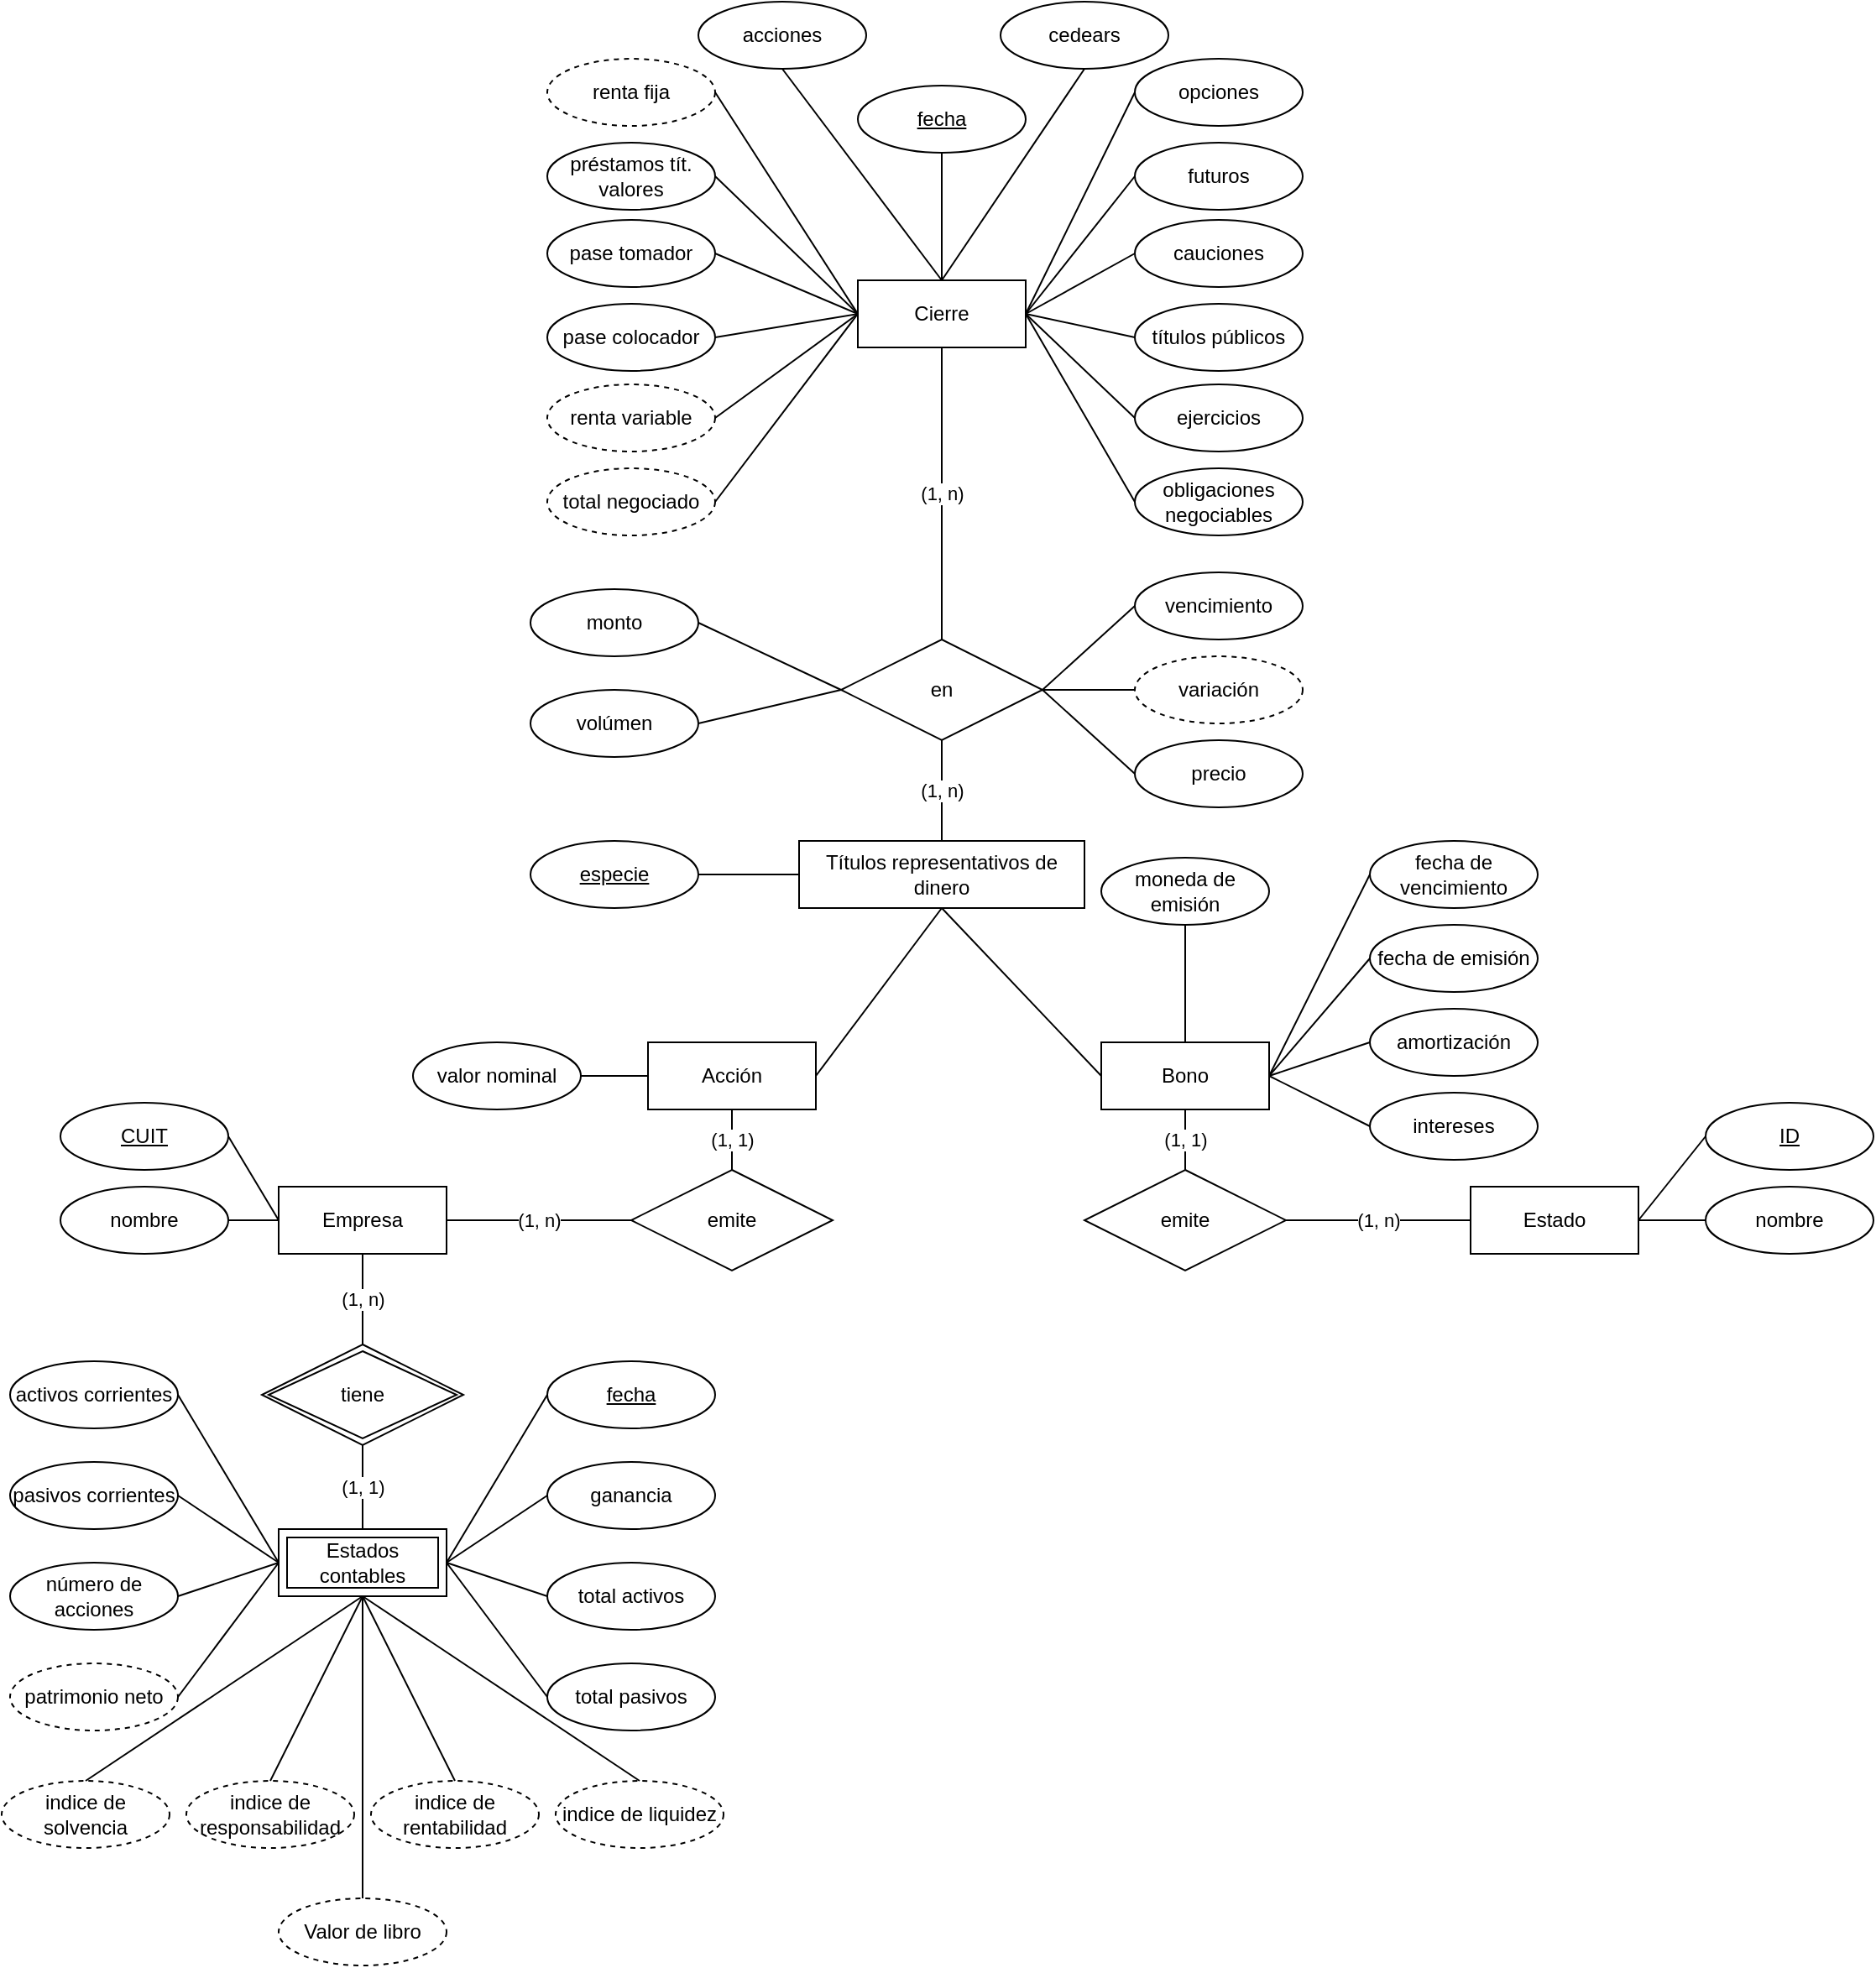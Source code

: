 <mxfile version="20.4.2" type="device"><diagram id="zW0qDsnem7Zq4be_vtgn" name="Page-1"><mxGraphModel dx="1958" dy="1552" grid="1" gridSize="10" guides="1" tooltips="1" connect="1" arrows="1" fold="1" page="1" pageScale="1" pageWidth="850" pageHeight="1100" math="0" shadow="0"><root><mxCell id="0"/><mxCell id="1" parent="0"/><mxCell id="LDdea04wZmuY3VKGMboM-1" value="Empresa" style="whiteSpace=wrap;html=1;align=center;" parent="1" vertex="1"><mxGeometry x="30" y="676" width="100" height="40" as="geometry"/></mxCell><mxCell id="LDdea04wZmuY3VKGMboM-2" value="Estado" style="whiteSpace=wrap;html=1;align=center;" parent="1" vertex="1"><mxGeometry x="740" y="676" width="100" height="40" as="geometry"/></mxCell><mxCell id="LDdea04wZmuY3VKGMboM-3" value="Bono" style="whiteSpace=wrap;html=1;align=center;" parent="1" vertex="1"><mxGeometry x="520" y="590" width="100" height="40" as="geometry"/></mxCell><mxCell id="LDdea04wZmuY3VKGMboM-5" value="Acción" style="whiteSpace=wrap;html=1;align=center;" parent="1" vertex="1"><mxGeometry x="250" y="590" width="100" height="40" as="geometry"/></mxCell><mxCell id="LDdea04wZmuY3VKGMboM-6" value="Títulos representativos de dinero" style="whiteSpace=wrap;html=1;align=center;" parent="1" vertex="1"><mxGeometry x="340" y="470" width="170" height="40" as="geometry"/></mxCell><mxCell id="LDdea04wZmuY3VKGMboM-8" value="" style="endArrow=none;html=1;rounded=0;entryX=0;entryY=0.5;entryDx=0;entryDy=0;exitX=0.5;exitY=1;exitDx=0;exitDy=0;" parent="1" source="LDdea04wZmuY3VKGMboM-6" target="LDdea04wZmuY3VKGMboM-3" edge="1"><mxGeometry relative="1" as="geometry"><mxPoint x="470" y="388" as="sourcePoint"/><mxPoint x="630" y="388" as="targetPoint"/></mxGeometry></mxCell><mxCell id="LDdea04wZmuY3VKGMboM-10" value="" style="endArrow=none;html=1;rounded=0;entryX=0.5;entryY=1;entryDx=0;entryDy=0;exitX=1;exitY=0.5;exitDx=0;exitDy=0;" parent="1" source="LDdea04wZmuY3VKGMboM-5" target="LDdea04wZmuY3VKGMboM-6" edge="1"><mxGeometry relative="1" as="geometry"><mxPoint x="340" y="538" as="sourcePoint"/><mxPoint x="500" y="538" as="targetPoint"/></mxGeometry></mxCell><mxCell id="LDdea04wZmuY3VKGMboM-11" value="emite" style="shape=rhombus;perimeter=rhombusPerimeter;whiteSpace=wrap;html=1;align=center;" parent="1" vertex="1"><mxGeometry x="240" y="666" width="120" height="60" as="geometry"/></mxCell><mxCell id="LDdea04wZmuY3VKGMboM-12" value="emite" style="shape=rhombus;perimeter=rhombusPerimeter;whiteSpace=wrap;html=1;align=center;" parent="1" vertex="1"><mxGeometry x="510" y="666" width="120" height="60" as="geometry"/></mxCell><mxCell id="LDdea04wZmuY3VKGMboM-13" value="(1, n)" style="endArrow=none;html=1;rounded=0;entryX=1;entryY=0.5;entryDx=0;entryDy=0;exitX=0;exitY=0.5;exitDx=0;exitDy=0;" parent="1" source="LDdea04wZmuY3VKGMboM-11" target="LDdea04wZmuY3VKGMboM-1" edge="1"><mxGeometry relative="1" as="geometry"><mxPoint x="240" y="690" as="sourcePoint"/><mxPoint x="420" y="770" as="targetPoint"/></mxGeometry></mxCell><mxCell id="LDdea04wZmuY3VKGMboM-14" value="(1, 1)" style="endArrow=none;html=1;rounded=0;entryX=0.5;entryY=1;entryDx=0;entryDy=0;exitX=0.5;exitY=0;exitDx=0;exitDy=0;" parent="1" source="LDdea04wZmuY3VKGMboM-11" target="LDdea04wZmuY3VKGMboM-5" edge="1"><mxGeometry relative="1" as="geometry"><mxPoint x="350" y="770" as="sourcePoint"/><mxPoint x="510" y="770" as="targetPoint"/></mxGeometry></mxCell><mxCell id="LDdea04wZmuY3VKGMboM-15" value="(1, 1)" style="endArrow=none;html=1;rounded=0;entryX=0.5;entryY=1;entryDx=0;entryDy=0;exitX=0.5;exitY=0;exitDx=0;exitDy=0;" parent="1" source="LDdea04wZmuY3VKGMboM-12" target="LDdea04wZmuY3VKGMboM-3" edge="1"><mxGeometry relative="1" as="geometry"><mxPoint x="490" y="770" as="sourcePoint"/><mxPoint x="650" y="770" as="targetPoint"/></mxGeometry></mxCell><mxCell id="LDdea04wZmuY3VKGMboM-16" value="(1, n)" style="endArrow=none;html=1;rounded=0;entryX=0;entryY=0.5;entryDx=0;entryDy=0;exitX=1;exitY=0.5;exitDx=0;exitDy=0;" parent="1" source="LDdea04wZmuY3VKGMboM-12" target="LDdea04wZmuY3VKGMboM-2" edge="1"><mxGeometry relative="1" as="geometry"><mxPoint x="640" y="770" as="sourcePoint"/><mxPoint x="800" y="770" as="targetPoint"/></mxGeometry></mxCell><mxCell id="LDdea04wZmuY3VKGMboM-20" value="Cierre" style="whiteSpace=wrap;html=1;align=center;" parent="1" vertex="1"><mxGeometry x="375" y="136" width="100" height="40" as="geometry"/></mxCell><mxCell id="LDdea04wZmuY3VKGMboM-24" value="en" style="shape=rhombus;perimeter=rhombusPerimeter;whiteSpace=wrap;html=1;align=center;" parent="1" vertex="1"><mxGeometry x="365" y="350" width="120" height="60" as="geometry"/></mxCell><mxCell id="LDdea04wZmuY3VKGMboM-26" value="(1, n)" style="endArrow=none;html=1;rounded=0;entryX=0.5;entryY=1;entryDx=0;entryDy=0;exitX=0.5;exitY=0;exitDx=0;exitDy=0;" parent="1" source="LDdea04wZmuY3VKGMboM-6" target="LDdea04wZmuY3VKGMboM-24" edge="1"><mxGeometry relative="1" as="geometry"><mxPoint x="470" y="408" as="sourcePoint"/><mxPoint x="630" y="408" as="targetPoint"/></mxGeometry></mxCell><mxCell id="LDdea04wZmuY3VKGMboM-27" value="(1, n)" style="endArrow=none;html=1;rounded=0;exitX=0.5;exitY=0;exitDx=0;exitDy=0;entryX=0.5;entryY=1;entryDx=0;entryDy=0;" parent="1" source="LDdea04wZmuY3VKGMboM-24" target="LDdea04wZmuY3VKGMboM-20" edge="1"><mxGeometry relative="1" as="geometry"><mxPoint x="430" y="318" as="sourcePoint"/><mxPoint x="420" y="268" as="targetPoint"/></mxGeometry></mxCell><mxCell id="fldBk8FupS3sO5SlmfIX-1" value="total negociado" style="ellipse;whiteSpace=wrap;html=1;align=center;dashed=1;" parent="1" vertex="1"><mxGeometry x="190" y="248" width="100" height="40" as="geometry"/></mxCell><mxCell id="fldBk8FupS3sO5SlmfIX-2" value="acciones" style="ellipse;whiteSpace=wrap;html=1;align=center;" parent="1" vertex="1"><mxGeometry x="280" y="-30" width="100" height="40" as="geometry"/></mxCell><mxCell id="fldBk8FupS3sO5SlmfIX-4" value="cedears" style="ellipse;whiteSpace=wrap;html=1;align=center;" parent="1" vertex="1"><mxGeometry x="460" y="-30" width="100" height="40" as="geometry"/></mxCell><mxCell id="fldBk8FupS3sO5SlmfIX-5" value="ejercicios" style="ellipse;whiteSpace=wrap;html=1;align=center;" parent="1" vertex="1"><mxGeometry x="540" y="198" width="100" height="40" as="geometry"/></mxCell><mxCell id="fldBk8FupS3sO5SlmfIX-6" value="renta variable" style="ellipse;whiteSpace=wrap;html=1;align=center;dashed=1;" parent="1" vertex="1"><mxGeometry x="190" y="198" width="100" height="40" as="geometry"/></mxCell><mxCell id="fldBk8FupS3sO5SlmfIX-7" value="renta fija" style="ellipse;whiteSpace=wrap;html=1;align=center;dashed=1;" parent="1" vertex="1"><mxGeometry x="190" y="4" width="100" height="40" as="geometry"/></mxCell><mxCell id="fldBk8FupS3sO5SlmfIX-8" value="obligaciones negociables" style="ellipse;whiteSpace=wrap;html=1;align=center;" parent="1" vertex="1"><mxGeometry x="540" y="248" width="100" height="40" as="geometry"/></mxCell><mxCell id="fldBk8FupS3sO5SlmfIX-9" value="títulos públicos" style="ellipse;whiteSpace=wrap;html=1;align=center;" parent="1" vertex="1"><mxGeometry x="540" y="150" width="100" height="40" as="geometry"/></mxCell><mxCell id="fldBk8FupS3sO5SlmfIX-10" value="futuros" style="ellipse;whiteSpace=wrap;html=1;align=center;" parent="1" vertex="1"><mxGeometry x="540" y="54" width="100" height="40" as="geometry"/></mxCell><mxCell id="fldBk8FupS3sO5SlmfIX-11" value="cauciones" style="ellipse;whiteSpace=wrap;html=1;align=center;" parent="1" vertex="1"><mxGeometry x="540" y="100" width="100" height="40" as="geometry"/></mxCell><mxCell id="fldBk8FupS3sO5SlmfIX-12" value="opciones" style="ellipse;whiteSpace=wrap;html=1;align=center;" parent="1" vertex="1"><mxGeometry x="540" y="4" width="100" height="40" as="geometry"/></mxCell><mxCell id="fldBk8FupS3sO5SlmfIX-13" value="préstamos tít. valores" style="ellipse;whiteSpace=wrap;html=1;align=center;" parent="1" vertex="1"><mxGeometry x="190" y="54" width="100" height="40" as="geometry"/></mxCell><mxCell id="fldBk8FupS3sO5SlmfIX-14" value="pase tomador" style="ellipse;whiteSpace=wrap;html=1;align=center;" parent="1" vertex="1"><mxGeometry x="190" y="100" width="100" height="40" as="geometry"/></mxCell><mxCell id="fldBk8FupS3sO5SlmfIX-16" value="pase colocador" style="ellipse;whiteSpace=wrap;html=1;align=center;" parent="1" vertex="1"><mxGeometry x="190" y="150" width="100" height="40" as="geometry"/></mxCell><mxCell id="fldBk8FupS3sO5SlmfIX-18" value="" style="endArrow=none;html=1;rounded=0;entryX=0;entryY=0.5;entryDx=0;entryDy=0;exitX=1;exitY=0.5;exitDx=0;exitDy=0;" parent="1" source="LDdea04wZmuY3VKGMboM-20" target="fldBk8FupS3sO5SlmfIX-9" edge="1"><mxGeometry relative="1" as="geometry"><mxPoint x="340" y="284" as="sourcePoint"/><mxPoint x="500" y="284" as="targetPoint"/></mxGeometry></mxCell><mxCell id="fldBk8FupS3sO5SlmfIX-19" value="" style="endArrow=none;html=1;rounded=0;exitX=1;exitY=0.5;exitDx=0;exitDy=0;entryX=0;entryY=0.5;entryDx=0;entryDy=0;" parent="1" source="LDdea04wZmuY3VKGMboM-20" target="fldBk8FupS3sO5SlmfIX-11" edge="1"><mxGeometry relative="1" as="geometry"><mxPoint x="480" y="234" as="sourcePoint"/><mxPoint x="640" y="234" as="targetPoint"/></mxGeometry></mxCell><mxCell id="fldBk8FupS3sO5SlmfIX-20" value="" style="endArrow=none;html=1;rounded=0;entryX=0;entryY=0.5;entryDx=0;entryDy=0;exitX=1;exitY=0.5;exitDx=0;exitDy=0;" parent="1" source="LDdea04wZmuY3VKGMboM-20" target="fldBk8FupS3sO5SlmfIX-10" edge="1"><mxGeometry relative="1" as="geometry"><mxPoint x="340" y="284" as="sourcePoint"/><mxPoint x="500" y="284" as="targetPoint"/></mxGeometry></mxCell><mxCell id="fldBk8FupS3sO5SlmfIX-21" value="" style="endArrow=none;html=1;rounded=0;entryX=0;entryY=0.5;entryDx=0;entryDy=0;exitX=1;exitY=0.5;exitDx=0;exitDy=0;" parent="1" source="LDdea04wZmuY3VKGMboM-20" target="fldBk8FupS3sO5SlmfIX-8" edge="1"><mxGeometry relative="1" as="geometry"><mxPoint x="340" y="284" as="sourcePoint"/><mxPoint x="500" y="284" as="targetPoint"/></mxGeometry></mxCell><mxCell id="fldBk8FupS3sO5SlmfIX-22" value="" style="endArrow=none;html=1;rounded=0;entryX=0.5;entryY=1;entryDx=0;entryDy=0;exitX=0.5;exitY=0;exitDx=0;exitDy=0;" parent="1" source="LDdea04wZmuY3VKGMboM-20" target="fldBk8FupS3sO5SlmfIX-4" edge="1"><mxGeometry relative="1" as="geometry"><mxPoint x="340" y="284" as="sourcePoint"/><mxPoint x="500" y="284" as="targetPoint"/></mxGeometry></mxCell><mxCell id="fldBk8FupS3sO5SlmfIX-25" value="" style="endArrow=none;html=1;rounded=0;entryX=0.5;entryY=0;entryDx=0;entryDy=0;exitX=0.5;exitY=1;exitDx=0;exitDy=0;" parent="1" source="fldBk8FupS3sO5SlmfIX-2" target="LDdea04wZmuY3VKGMboM-20" edge="1"><mxGeometry relative="1" as="geometry"><mxPoint x="340" y="284" as="sourcePoint"/><mxPoint x="500" y="284" as="targetPoint"/></mxGeometry></mxCell><mxCell id="fldBk8FupS3sO5SlmfIX-26" value="" style="endArrow=none;html=1;rounded=0;entryX=0;entryY=0.5;entryDx=0;entryDy=0;exitX=1;exitY=0.5;exitDx=0;exitDy=0;" parent="1" source="LDdea04wZmuY3VKGMboM-20" target="fldBk8FupS3sO5SlmfIX-12" edge="1"><mxGeometry relative="1" as="geometry"><mxPoint x="320" y="250" as="sourcePoint"/><mxPoint x="480" y="250" as="targetPoint"/></mxGeometry></mxCell><mxCell id="fldBk8FupS3sO5SlmfIX-27" value="" style="endArrow=none;html=1;rounded=0;entryX=0;entryY=0.5;entryDx=0;entryDy=0;exitX=1;exitY=0.5;exitDx=0;exitDy=0;" parent="1" source="LDdea04wZmuY3VKGMboM-20" target="fldBk8FupS3sO5SlmfIX-5" edge="1"><mxGeometry relative="1" as="geometry"><mxPoint x="320" y="250" as="sourcePoint"/><mxPoint x="480" y="250" as="targetPoint"/></mxGeometry></mxCell><mxCell id="fldBk8FupS3sO5SlmfIX-28" value="" style="endArrow=none;html=1;rounded=0;exitX=1;exitY=0.5;exitDx=0;exitDy=0;entryX=0;entryY=0.5;entryDx=0;entryDy=0;" parent="1" source="fldBk8FupS3sO5SlmfIX-1" target="LDdea04wZmuY3VKGMboM-20" edge="1"><mxGeometry relative="1" as="geometry"><mxPoint x="320" y="250" as="sourcePoint"/><mxPoint x="480" y="250" as="targetPoint"/></mxGeometry></mxCell><mxCell id="fldBk8FupS3sO5SlmfIX-29" value="" style="endArrow=none;html=1;rounded=0;entryX=0;entryY=0.5;entryDx=0;entryDy=0;exitX=1;exitY=0.5;exitDx=0;exitDy=0;" parent="1" source="fldBk8FupS3sO5SlmfIX-6" target="LDdea04wZmuY3VKGMboM-20" edge="1"><mxGeometry relative="1" as="geometry"><mxPoint x="320" y="250" as="sourcePoint"/><mxPoint x="480" y="250" as="targetPoint"/></mxGeometry></mxCell><mxCell id="fldBk8FupS3sO5SlmfIX-30" value="" style="endArrow=none;html=1;rounded=0;exitX=1;exitY=0.5;exitDx=0;exitDy=0;entryX=0;entryY=0.5;entryDx=0;entryDy=0;" parent="1" source="fldBk8FupS3sO5SlmfIX-16" target="LDdea04wZmuY3VKGMboM-20" edge="1"><mxGeometry relative="1" as="geometry"><mxPoint x="320" y="250" as="sourcePoint"/><mxPoint x="480" y="250" as="targetPoint"/></mxGeometry></mxCell><mxCell id="fldBk8FupS3sO5SlmfIX-31" value="" style="endArrow=none;html=1;rounded=0;exitX=1;exitY=0.5;exitDx=0;exitDy=0;entryX=0;entryY=0.5;entryDx=0;entryDy=0;" parent="1" source="fldBk8FupS3sO5SlmfIX-14" target="LDdea04wZmuY3VKGMboM-20" edge="1"><mxGeometry relative="1" as="geometry"><mxPoint x="320" y="250" as="sourcePoint"/><mxPoint x="480" y="250" as="targetPoint"/></mxGeometry></mxCell><mxCell id="fldBk8FupS3sO5SlmfIX-32" value="" style="endArrow=none;html=1;rounded=0;exitX=1;exitY=0.5;exitDx=0;exitDy=0;entryX=0;entryY=0.5;entryDx=0;entryDy=0;" parent="1" source="fldBk8FupS3sO5SlmfIX-13" target="LDdea04wZmuY3VKGMboM-20" edge="1"><mxGeometry relative="1" as="geometry"><mxPoint x="320" y="250" as="sourcePoint"/><mxPoint x="480" y="250" as="targetPoint"/></mxGeometry></mxCell><mxCell id="fldBk8FupS3sO5SlmfIX-33" value="" style="endArrow=none;html=1;rounded=0;exitX=1;exitY=0.5;exitDx=0;exitDy=0;entryX=0;entryY=0.5;entryDx=0;entryDy=0;" parent="1" source="fldBk8FupS3sO5SlmfIX-7" target="LDdea04wZmuY3VKGMboM-20" edge="1"><mxGeometry relative="1" as="geometry"><mxPoint x="320" y="250" as="sourcePoint"/><mxPoint x="480" y="250" as="targetPoint"/></mxGeometry></mxCell><mxCell id="fldBk8FupS3sO5SlmfIX-34" value="volúmen" style="ellipse;whiteSpace=wrap;html=1;align=center;" parent="1" vertex="1"><mxGeometry x="180" y="380" width="100" height="40" as="geometry"/></mxCell><mxCell id="fldBk8FupS3sO5SlmfIX-35" value="precio" style="ellipse;whiteSpace=wrap;html=1;align=center;" parent="1" vertex="1"><mxGeometry x="540" y="410" width="100" height="40" as="geometry"/></mxCell><mxCell id="fldBk8FupS3sO5SlmfIX-36" value="vencimiento" style="ellipse;whiteSpace=wrap;html=1;align=center;" parent="1" vertex="1"><mxGeometry x="540" y="310" width="100" height="40" as="geometry"/></mxCell><mxCell id="fldBk8FupS3sO5SlmfIX-39" value="monto" style="ellipse;whiteSpace=wrap;html=1;align=center;" parent="1" vertex="1"><mxGeometry x="180" y="320" width="100" height="40" as="geometry"/></mxCell><mxCell id="fldBk8FupS3sO5SlmfIX-41" value="variación" style="ellipse;whiteSpace=wrap;html=1;align=center;dashed=1;" parent="1" vertex="1"><mxGeometry x="540" y="360" width="100" height="40" as="geometry"/></mxCell><mxCell id="fldBk8FupS3sO5SlmfIX-42" value="" style="endArrow=none;html=1;rounded=0;entryX=0;entryY=0.5;entryDx=0;entryDy=0;exitX=1;exitY=0.5;exitDx=0;exitDy=0;" parent="1" source="LDdea04wZmuY3VKGMboM-24" target="fldBk8FupS3sO5SlmfIX-35" edge="1"><mxGeometry relative="1" as="geometry"><mxPoint x="340" y="430" as="sourcePoint"/><mxPoint x="500" y="430" as="targetPoint"/></mxGeometry></mxCell><mxCell id="fldBk8FupS3sO5SlmfIX-43" value="" style="endArrow=none;html=1;rounded=0;exitX=1;exitY=0.5;exitDx=0;exitDy=0;entryX=0;entryY=0.5;entryDx=0;entryDy=0;" parent="1" source="LDdea04wZmuY3VKGMboM-24" target="fldBk8FupS3sO5SlmfIX-41" edge="1"><mxGeometry relative="1" as="geometry"><mxPoint x="340" y="430" as="sourcePoint"/><mxPoint x="500" y="430" as="targetPoint"/></mxGeometry></mxCell><mxCell id="fldBk8FupS3sO5SlmfIX-44" value="" style="endArrow=none;html=1;rounded=0;entryX=1;entryY=0.5;entryDx=0;entryDy=0;exitX=0;exitY=0.5;exitDx=0;exitDy=0;" parent="1" source="fldBk8FupS3sO5SlmfIX-36" target="LDdea04wZmuY3VKGMboM-24" edge="1"><mxGeometry relative="1" as="geometry"><mxPoint x="340" y="230" as="sourcePoint"/><mxPoint x="500" y="230" as="targetPoint"/></mxGeometry></mxCell><mxCell id="fldBk8FupS3sO5SlmfIX-46" value="" style="endArrow=none;html=1;rounded=0;exitX=1;exitY=0.5;exitDx=0;exitDy=0;entryX=0;entryY=0.5;entryDx=0;entryDy=0;" parent="1" source="fldBk8FupS3sO5SlmfIX-39" target="LDdea04wZmuY3VKGMboM-24" edge="1"><mxGeometry relative="1" as="geometry"><mxPoint x="340" y="330" as="sourcePoint"/><mxPoint x="500" y="330" as="targetPoint"/></mxGeometry></mxCell><mxCell id="fldBk8FupS3sO5SlmfIX-47" value="" style="endArrow=none;html=1;rounded=0;exitX=1;exitY=0.5;exitDx=0;exitDy=0;entryX=0;entryY=0.5;entryDx=0;entryDy=0;" parent="1" source="fldBk8FupS3sO5SlmfIX-34" target="LDdea04wZmuY3VKGMboM-24" edge="1"><mxGeometry relative="1" as="geometry"><mxPoint x="340" y="330" as="sourcePoint"/><mxPoint x="500" y="330" as="targetPoint"/></mxGeometry></mxCell><mxCell id="fldBk8FupS3sO5SlmfIX-51" value="fecha" style="ellipse;whiteSpace=wrap;html=1;align=center;fontStyle=4;gradientColor=none;fillColor=default;" parent="1" vertex="1"><mxGeometry x="375" y="20" width="100" height="40" as="geometry"/></mxCell><mxCell id="fldBk8FupS3sO5SlmfIX-52" value="" style="endArrow=none;html=1;rounded=0;entryX=0.5;entryY=1;entryDx=0;entryDy=0;exitX=0.5;exitY=0;exitDx=0;exitDy=0;" parent="1" source="LDdea04wZmuY3VKGMboM-20" target="fldBk8FupS3sO5SlmfIX-51" edge="1"><mxGeometry relative="1" as="geometry"><mxPoint x="340" y="230" as="sourcePoint"/><mxPoint x="500" y="230" as="targetPoint"/></mxGeometry></mxCell><mxCell id="fldBk8FupS3sO5SlmfIX-53" value="especie" style="ellipse;whiteSpace=wrap;html=1;align=center;fontStyle=4;fillColor=default;gradientColor=none;" parent="1" vertex="1"><mxGeometry x="180" y="470" width="100" height="40" as="geometry"/></mxCell><mxCell id="fldBk8FupS3sO5SlmfIX-54" value="" style="endArrow=none;html=1;rounded=0;entryX=1;entryY=0.5;entryDx=0;entryDy=0;exitX=0;exitY=0.5;exitDx=0;exitDy=0;" parent="1" source="LDdea04wZmuY3VKGMboM-6" target="fldBk8FupS3sO5SlmfIX-53" edge="1"><mxGeometry relative="1" as="geometry"><mxPoint x="340" y="530" as="sourcePoint"/><mxPoint x="500" y="530" as="targetPoint"/></mxGeometry></mxCell><mxCell id="w5Dsy3Hzqx9-LpRh4sKg-1" value="Estados contables" style="shape=ext;margin=3;double=1;whiteSpace=wrap;html=1;align=center;" parent="1" vertex="1"><mxGeometry x="30" y="880" width="100" height="40" as="geometry"/></mxCell><mxCell id="w5Dsy3Hzqx9-LpRh4sKg-2" value="tiene" style="shape=rhombus;double=1;perimeter=rhombusPerimeter;whiteSpace=wrap;html=1;align=center;" parent="1" vertex="1"><mxGeometry x="20" y="770" width="120" height="60" as="geometry"/></mxCell><mxCell id="w5Dsy3Hzqx9-LpRh4sKg-3" value="(1, n)" style="endArrow=none;html=1;rounded=0;entryX=0.5;entryY=1;entryDx=0;entryDy=0;exitX=0.5;exitY=0;exitDx=0;exitDy=0;" parent="1" source="w5Dsy3Hzqx9-LpRh4sKg-2" target="LDdea04wZmuY3VKGMboM-1" edge="1"><mxGeometry relative="1" as="geometry"><mxPoint x="210" y="810" as="sourcePoint"/><mxPoint x="370" y="810" as="targetPoint"/></mxGeometry></mxCell><mxCell id="w5Dsy3Hzqx9-LpRh4sKg-4" value="(1, 1)" style="endArrow=none;html=1;rounded=0;exitX=0.5;exitY=0;exitDx=0;exitDy=0;entryX=0.5;entryY=1;entryDx=0;entryDy=0;" parent="1" source="w5Dsy3Hzqx9-LpRh4sKg-1" target="w5Dsy3Hzqx9-LpRh4sKg-2" edge="1"><mxGeometry relative="1" as="geometry"><mxPoint x="340" y="820" as="sourcePoint"/><mxPoint x="500" y="820" as="targetPoint"/></mxGeometry></mxCell><mxCell id="w5Dsy3Hzqx9-LpRh4sKg-5" value="fecha" style="ellipse;whiteSpace=wrap;html=1;align=center;fontStyle=4;" parent="1" vertex="1"><mxGeometry x="190" y="780" width="100" height="40" as="geometry"/></mxCell><mxCell id="w5Dsy3Hzqx9-LpRh4sKg-6" value="" style="endArrow=none;html=1;rounded=0;exitX=1;exitY=0.5;exitDx=0;exitDy=0;entryX=0;entryY=0.5;entryDx=0;entryDy=0;" parent="1" source="w5Dsy3Hzqx9-LpRh4sKg-1" target="w5Dsy3Hzqx9-LpRh4sKg-5" edge="1"><mxGeometry relative="1" as="geometry"><mxPoint x="190" y="840" as="sourcePoint"/><mxPoint x="350" y="840" as="targetPoint"/></mxGeometry></mxCell><mxCell id="w5Dsy3Hzqx9-LpRh4sKg-7" value="CUIT" style="ellipse;whiteSpace=wrap;html=1;align=center;fontStyle=4;" parent="1" vertex="1"><mxGeometry x="-100" y="626" width="100" height="40" as="geometry"/></mxCell><mxCell id="w5Dsy3Hzqx9-LpRh4sKg-9" value="" style="endArrow=none;html=1;rounded=0;entryX=0;entryY=0.5;entryDx=0;entryDy=0;exitX=1;exitY=0.5;exitDx=0;exitDy=0;" parent="1" source="w5Dsy3Hzqx9-LpRh4sKg-7" target="LDdea04wZmuY3VKGMboM-1" edge="1"><mxGeometry relative="1" as="geometry"><mxPoint x="-120" y="720" as="sourcePoint"/><mxPoint x="40" y="720" as="targetPoint"/></mxGeometry></mxCell><mxCell id="w5Dsy3Hzqx9-LpRh4sKg-10" value="nombre" style="ellipse;whiteSpace=wrap;html=1;align=center;" parent="1" vertex="1"><mxGeometry x="-100" y="676" width="100" height="40" as="geometry"/></mxCell><mxCell id="w5Dsy3Hzqx9-LpRh4sKg-12" value="" style="endArrow=none;html=1;rounded=0;entryX=0;entryY=0.5;entryDx=0;entryDy=0;exitX=1;exitY=0.5;exitDx=0;exitDy=0;" parent="1" source="w5Dsy3Hzqx9-LpRh4sKg-10" target="LDdea04wZmuY3VKGMboM-1" edge="1"><mxGeometry relative="1" as="geometry"><mxPoint x="-140" y="750" as="sourcePoint"/><mxPoint x="20" y="750" as="targetPoint"/></mxGeometry></mxCell><mxCell id="w5Dsy3Hzqx9-LpRh4sKg-13" value="" style="endArrow=none;html=1;rounded=0;exitX=1;exitY=0.5;exitDx=0;exitDy=0;entryX=0;entryY=0.5;entryDx=0;entryDy=0;" parent="1" source="LDdea04wZmuY3VKGMboM-2" target="w5Dsy3Hzqx9-LpRh4sKg-14" edge="1"><mxGeometry relative="1" as="geometry"><mxPoint x="840" y="696" as="sourcePoint"/><mxPoint x="900" y="660" as="targetPoint"/></mxGeometry></mxCell><mxCell id="w5Dsy3Hzqx9-LpRh4sKg-14" value="ID" style="ellipse;whiteSpace=wrap;html=1;align=center;fontStyle=4;" parent="1" vertex="1"><mxGeometry x="880" y="626" width="100" height="40" as="geometry"/></mxCell><mxCell id="w5Dsy3Hzqx9-LpRh4sKg-15" value="nombre" style="ellipse;whiteSpace=wrap;html=1;align=center;" parent="1" vertex="1"><mxGeometry x="880" y="676" width="100" height="40" as="geometry"/></mxCell><mxCell id="w5Dsy3Hzqx9-LpRh4sKg-16" value="" style="endArrow=none;html=1;rounded=0;entryX=0;entryY=0.5;entryDx=0;entryDy=0;exitX=1;exitY=0.5;exitDx=0;exitDy=0;" parent="1" source="LDdea04wZmuY3VKGMboM-2" target="w5Dsy3Hzqx9-LpRh4sKg-15" edge="1"><mxGeometry relative="1" as="geometry"><mxPoint x="860" y="720" as="sourcePoint"/><mxPoint x="600" y="730" as="targetPoint"/></mxGeometry></mxCell><mxCell id="IdrlojNyxs6gJkyHfj9d-1" value="valor nominal" style="ellipse;whiteSpace=wrap;html=1;align=center;" vertex="1" parent="1"><mxGeometry x="110" y="590" width="100" height="40" as="geometry"/></mxCell><mxCell id="IdrlojNyxs6gJkyHfj9d-2" value="" style="endArrow=none;html=1;rounded=0;entryX=0;entryY=0.5;entryDx=0;entryDy=0;exitX=1;exitY=0.5;exitDx=0;exitDy=0;" edge="1" parent="1" source="IdrlojNyxs6gJkyHfj9d-1" target="LDdea04wZmuY3VKGMboM-5"><mxGeometry relative="1" as="geometry"><mxPoint x="100" y="620" as="sourcePoint"/><mxPoint x="260" y="620" as="targetPoint"/></mxGeometry></mxCell><mxCell id="IdrlojNyxs6gJkyHfj9d-4" value="intereses" style="ellipse;whiteSpace=wrap;html=1;align=center;" vertex="1" parent="1"><mxGeometry x="680" y="620" width="100" height="40" as="geometry"/></mxCell><mxCell id="IdrlojNyxs6gJkyHfj9d-5" value="" style="endArrow=none;html=1;rounded=0;exitX=1;exitY=0.5;exitDx=0;exitDy=0;entryX=0;entryY=0.5;entryDx=0;entryDy=0;" edge="1" parent="1" source="LDdea04wZmuY3VKGMboM-3" target="IdrlojNyxs6gJkyHfj9d-4"><mxGeometry relative="1" as="geometry"><mxPoint x="630" y="660" as="sourcePoint"/><mxPoint x="790" y="660" as="targetPoint"/></mxGeometry></mxCell><mxCell id="IdrlojNyxs6gJkyHfj9d-7" value="amortización" style="ellipse;whiteSpace=wrap;html=1;align=center;" vertex="1" parent="1"><mxGeometry x="680" y="570" width="100" height="40" as="geometry"/></mxCell><mxCell id="IdrlojNyxs6gJkyHfj9d-8" value="" style="endArrow=none;html=1;rounded=0;entryX=0;entryY=0.5;entryDx=0;entryDy=0;exitX=1;exitY=0.5;exitDx=0;exitDy=0;" edge="1" parent="1" source="LDdea04wZmuY3VKGMboM-3" target="IdrlojNyxs6gJkyHfj9d-7"><mxGeometry relative="1" as="geometry"><mxPoint x="420" y="630" as="sourcePoint"/><mxPoint x="580" y="630" as="targetPoint"/></mxGeometry></mxCell><mxCell id="IdrlojNyxs6gJkyHfj9d-9" value="fecha de emisión" style="ellipse;whiteSpace=wrap;html=1;align=center;" vertex="1" parent="1"><mxGeometry x="680" y="520" width="100" height="40" as="geometry"/></mxCell><mxCell id="IdrlojNyxs6gJkyHfj9d-10" value="" style="endArrow=none;html=1;rounded=0;exitX=1;exitY=0.5;exitDx=0;exitDy=0;entryX=0;entryY=0.5;entryDx=0;entryDy=0;" edge="1" parent="1" source="LDdea04wZmuY3VKGMboM-3" target="IdrlojNyxs6gJkyHfj9d-9"><mxGeometry relative="1" as="geometry"><mxPoint x="520" y="740" as="sourcePoint"/><mxPoint x="680" y="740" as="targetPoint"/></mxGeometry></mxCell><mxCell id="IdrlojNyxs6gJkyHfj9d-11" value="fecha de vencimiento" style="ellipse;whiteSpace=wrap;html=1;align=center;" vertex="1" parent="1"><mxGeometry x="680" y="470" width="100" height="40" as="geometry"/></mxCell><mxCell id="IdrlojNyxs6gJkyHfj9d-12" value="" style="endArrow=none;html=1;rounded=0;exitX=1;exitY=0.5;exitDx=0;exitDy=0;entryX=0;entryY=0.5;entryDx=0;entryDy=0;" edge="1" parent="1" source="LDdea04wZmuY3VKGMboM-3" target="IdrlojNyxs6gJkyHfj9d-11"><mxGeometry relative="1" as="geometry"><mxPoint x="510" y="800" as="sourcePoint"/><mxPoint x="670" y="800" as="targetPoint"/></mxGeometry></mxCell><mxCell id="IdrlojNyxs6gJkyHfj9d-14" value="moneda de emisión" style="ellipse;whiteSpace=wrap;html=1;align=center;" vertex="1" parent="1"><mxGeometry x="520" y="480" width="100" height="40" as="geometry"/></mxCell><mxCell id="IdrlojNyxs6gJkyHfj9d-15" value="" style="endArrow=none;html=1;rounded=0;exitX=0.5;exitY=0;exitDx=0;exitDy=0;entryX=0.5;entryY=1;entryDx=0;entryDy=0;" edge="1" parent="1" source="LDdea04wZmuY3VKGMboM-3" target="IdrlojNyxs6gJkyHfj9d-14"><mxGeometry relative="1" as="geometry"><mxPoint x="450" y="740" as="sourcePoint"/><mxPoint x="610" y="740" as="targetPoint"/></mxGeometry></mxCell><mxCell id="IdrlojNyxs6gJkyHfj9d-16" value="ganancia" style="ellipse;whiteSpace=wrap;html=1;align=center;" vertex="1" parent="1"><mxGeometry x="190" y="840" width="100" height="40" as="geometry"/></mxCell><mxCell id="IdrlojNyxs6gJkyHfj9d-17" value="" style="endArrow=none;html=1;rounded=0;exitX=1;exitY=0.5;exitDx=0;exitDy=0;entryX=0;entryY=0.5;entryDx=0;entryDy=0;" edge="1" parent="1" source="w5Dsy3Hzqx9-LpRh4sKg-1" target="IdrlojNyxs6gJkyHfj9d-16"><mxGeometry relative="1" as="geometry"><mxPoint x="40" y="1000" as="sourcePoint"/><mxPoint x="200" y="1000" as="targetPoint"/></mxGeometry></mxCell><mxCell id="IdrlojNyxs6gJkyHfj9d-18" value="total activos" style="ellipse;whiteSpace=wrap;html=1;align=center;" vertex="1" parent="1"><mxGeometry x="190" y="900" width="100" height="40" as="geometry"/></mxCell><mxCell id="IdrlojNyxs6gJkyHfj9d-19" value="total pasivos" style="ellipse;whiteSpace=wrap;html=1;align=center;" vertex="1" parent="1"><mxGeometry x="190" y="960" width="100" height="40" as="geometry"/></mxCell><mxCell id="IdrlojNyxs6gJkyHfj9d-20" value="patrimonio neto" style="ellipse;whiteSpace=wrap;html=1;align=center;dashed=1;" vertex="1" parent="1"><mxGeometry x="-130" y="960" width="100" height="40" as="geometry"/></mxCell><mxCell id="IdrlojNyxs6gJkyHfj9d-21" value="activos corrientes" style="ellipse;whiteSpace=wrap;html=1;align=center;" vertex="1" parent="1"><mxGeometry x="-130" y="780" width="100" height="40" as="geometry"/></mxCell><mxCell id="IdrlojNyxs6gJkyHfj9d-22" value="pasivos corrientes" style="ellipse;whiteSpace=wrap;html=1;align=center;" vertex="1" parent="1"><mxGeometry x="-130" y="840" width="100" height="40" as="geometry"/></mxCell><mxCell id="IdrlojNyxs6gJkyHfj9d-23" value="número de acciones" style="ellipse;whiteSpace=wrap;html=1;align=center;" vertex="1" parent="1"><mxGeometry x="-130" y="900" width="100" height="40" as="geometry"/></mxCell><mxCell id="IdrlojNyxs6gJkyHfj9d-24" value="" style="endArrow=none;html=1;rounded=0;exitX=1;exitY=0.5;exitDx=0;exitDy=0;entryX=0;entryY=0.5;entryDx=0;entryDy=0;" edge="1" parent="1" source="w5Dsy3Hzqx9-LpRh4sKg-1" target="IdrlojNyxs6gJkyHfj9d-18"><mxGeometry relative="1" as="geometry"><mxPoint x="100" y="1010" as="sourcePoint"/><mxPoint x="260" y="1010" as="targetPoint"/></mxGeometry></mxCell><mxCell id="IdrlojNyxs6gJkyHfj9d-25" value="" style="endArrow=none;html=1;rounded=0;exitX=1;exitY=0.5;exitDx=0;exitDy=0;entryX=0;entryY=0.5;entryDx=0;entryDy=0;" edge="1" parent="1" source="w5Dsy3Hzqx9-LpRh4sKg-1" target="IdrlojNyxs6gJkyHfj9d-19"><mxGeometry relative="1" as="geometry"><mxPoint x="70" y="1000" as="sourcePoint"/><mxPoint x="230" y="1000" as="targetPoint"/></mxGeometry></mxCell><mxCell id="IdrlojNyxs6gJkyHfj9d-26" value="" style="endArrow=none;html=1;rounded=0;exitX=1;exitY=0.5;exitDx=0;exitDy=0;entryX=0;entryY=0.5;entryDx=0;entryDy=0;" edge="1" parent="1" source="IdrlojNyxs6gJkyHfj9d-21" target="w5Dsy3Hzqx9-LpRh4sKg-1"><mxGeometry relative="1" as="geometry"><mxPoint x="-50" y="970" as="sourcePoint"/><mxPoint x="110" y="970" as="targetPoint"/></mxGeometry></mxCell><mxCell id="IdrlojNyxs6gJkyHfj9d-27" value="" style="endArrow=none;html=1;rounded=0;entryX=0;entryY=0.5;entryDx=0;entryDy=0;exitX=1;exitY=0.5;exitDx=0;exitDy=0;" edge="1" parent="1" source="IdrlojNyxs6gJkyHfj9d-22" target="w5Dsy3Hzqx9-LpRh4sKg-1"><mxGeometry relative="1" as="geometry"><mxPoint x="-30" y="980" as="sourcePoint"/><mxPoint x="130" y="980" as="targetPoint"/></mxGeometry></mxCell><mxCell id="IdrlojNyxs6gJkyHfj9d-28" value="" style="endArrow=none;html=1;rounded=0;exitX=1;exitY=0.5;exitDx=0;exitDy=0;entryX=0;entryY=0.5;entryDx=0;entryDy=0;" edge="1" parent="1" source="IdrlojNyxs6gJkyHfj9d-23" target="w5Dsy3Hzqx9-LpRh4sKg-1"><mxGeometry relative="1" as="geometry"><mxPoint x="20" y="990" as="sourcePoint"/><mxPoint x="180" y="990" as="targetPoint"/></mxGeometry></mxCell><mxCell id="IdrlojNyxs6gJkyHfj9d-29" value="" style="endArrow=none;html=1;rounded=0;exitX=1;exitY=0.5;exitDx=0;exitDy=0;entryX=0;entryY=0.5;entryDx=0;entryDy=0;" edge="1" parent="1" source="IdrlojNyxs6gJkyHfj9d-20" target="w5Dsy3Hzqx9-LpRh4sKg-1"><mxGeometry relative="1" as="geometry"><mxPoint y="1000" as="sourcePoint"/><mxPoint x="160" y="1000" as="targetPoint"/></mxGeometry></mxCell><mxCell id="IdrlojNyxs6gJkyHfj9d-30" value="indice de liquidez" style="ellipse;whiteSpace=wrap;html=1;align=center;dashed=1;" vertex="1" parent="1"><mxGeometry x="195" y="1030" width="100" height="40" as="geometry"/></mxCell><mxCell id="IdrlojNyxs6gJkyHfj9d-31" value="indice de rentabilidad" style="ellipse;whiteSpace=wrap;html=1;align=center;dashed=1;" vertex="1" parent="1"><mxGeometry x="85" y="1030" width="100" height="40" as="geometry"/></mxCell><mxCell id="IdrlojNyxs6gJkyHfj9d-33" value="indice de responsabilidad" style="ellipse;whiteSpace=wrap;html=1;align=center;dashed=1;" vertex="1" parent="1"><mxGeometry x="-25" y="1030" width="100" height="40" as="geometry"/></mxCell><mxCell id="IdrlojNyxs6gJkyHfj9d-34" value="indice de solvencia" style="ellipse;whiteSpace=wrap;html=1;align=center;dashed=1;" vertex="1" parent="1"><mxGeometry x="-135" y="1030" width="100" height="40" as="geometry"/></mxCell><mxCell id="IdrlojNyxs6gJkyHfj9d-35" value="" style="endArrow=none;html=1;rounded=0;exitX=0.5;exitY=0;exitDx=0;exitDy=0;entryX=0.5;entryY=1;entryDx=0;entryDy=0;" edge="1" parent="1" source="IdrlojNyxs6gJkyHfj9d-34" target="w5Dsy3Hzqx9-LpRh4sKg-1"><mxGeometry relative="1" as="geometry"><mxPoint y="990" as="sourcePoint"/><mxPoint x="160" y="990" as="targetPoint"/></mxGeometry></mxCell><mxCell id="IdrlojNyxs6gJkyHfj9d-36" value="" style="endArrow=none;html=1;rounded=0;exitX=0.5;exitY=0;exitDx=0;exitDy=0;entryX=0.5;entryY=1;entryDx=0;entryDy=0;" edge="1" parent="1" source="IdrlojNyxs6gJkyHfj9d-33" target="w5Dsy3Hzqx9-LpRh4sKg-1"><mxGeometry relative="1" as="geometry"><mxPoint x="250" y="930" as="sourcePoint"/><mxPoint x="410" y="930" as="targetPoint"/></mxGeometry></mxCell><mxCell id="IdrlojNyxs6gJkyHfj9d-37" value="" style="endArrow=none;html=1;rounded=0;exitX=0.5;exitY=1;exitDx=0;exitDy=0;entryX=0.5;entryY=0;entryDx=0;entryDy=0;" edge="1" parent="1" source="w5Dsy3Hzqx9-LpRh4sKg-1" target="IdrlojNyxs6gJkyHfj9d-31"><mxGeometry relative="1" as="geometry"><mxPoint x="80" y="980" as="sourcePoint"/><mxPoint x="240" y="980" as="targetPoint"/></mxGeometry></mxCell><mxCell id="IdrlojNyxs6gJkyHfj9d-38" value="" style="endArrow=none;html=1;rounded=0;exitX=0.5;exitY=1;exitDx=0;exitDy=0;entryX=0.5;entryY=0;entryDx=0;entryDy=0;" edge="1" parent="1" source="w5Dsy3Hzqx9-LpRh4sKg-1" target="IdrlojNyxs6gJkyHfj9d-30"><mxGeometry relative="1" as="geometry"><mxPoint x="250" y="930" as="sourcePoint"/><mxPoint x="410" y="930" as="targetPoint"/></mxGeometry></mxCell><mxCell id="IdrlojNyxs6gJkyHfj9d-39" value="" style="endArrow=none;html=1;rounded=0;exitX=0.5;exitY=1;exitDx=0;exitDy=0;entryX=0.5;entryY=0;entryDx=0;entryDy=0;" edge="1" parent="1" source="w5Dsy3Hzqx9-LpRh4sKg-1" target="IdrlojNyxs6gJkyHfj9d-40"><mxGeometry relative="1" as="geometry"><mxPoint x="250" y="930" as="sourcePoint"/><mxPoint x="80" y="1090" as="targetPoint"/></mxGeometry></mxCell><mxCell id="IdrlojNyxs6gJkyHfj9d-40" value="Valor de libro" style="ellipse;whiteSpace=wrap;html=1;align=center;dashed=1;" vertex="1" parent="1"><mxGeometry x="30" y="1100" width="100" height="40" as="geometry"/></mxCell></root></mxGraphModel></diagram></mxfile>